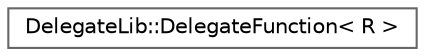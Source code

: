 digraph "Graphical Class Hierarchy"
{
 // LATEX_PDF_SIZE
  bgcolor="transparent";
  edge [fontname=Helvetica,fontsize=10,labelfontname=Helvetica,labelfontsize=10];
  node [fontname=Helvetica,fontsize=10,shape=box,height=0.2,width=0.4];
  rankdir="LR";
  Node0 [id="Node000000",label="DelegateLib::DelegateFunction\< R \>",height=0.2,width=0.4,color="grey40", fillcolor="white", style="filled",URL="$class_delegate_lib_1_1_delegate_function.html",tooltip=" "];
}
